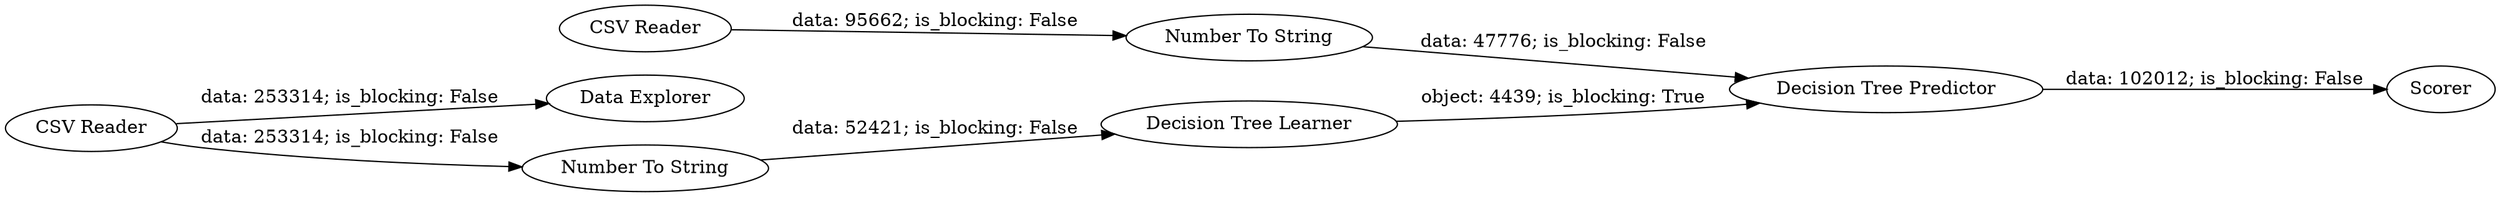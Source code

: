 digraph {
	"5868588120956331015_9" [label="Decision Tree Learner"]
	"5868588120956331015_11" [label=Scorer]
	"5868588120956331015_1" [label="CSV Reader"]
	"5868588120956331015_2" [label="CSV Reader"]
	"5868588120956331015_3" [label="Data Explorer"]
	"5868588120956331015_6" [label="Number To String"]
	"5868588120956331015_12" [label="Number To String"]
	"5868588120956331015_10" [label="Decision Tree Predictor"]
	"5868588120956331015_9" -> "5868588120956331015_10" [label="object: 4439; is_blocking: True"]
	"5868588120956331015_10" -> "5868588120956331015_11" [label="data: 102012; is_blocking: False"]
	"5868588120956331015_2" -> "5868588120956331015_3" [label="data: 253314; is_blocking: False"]
	"5868588120956331015_6" -> "5868588120956331015_9" [label="data: 52421; is_blocking: False"]
	"5868588120956331015_12" -> "5868588120956331015_10" [label="data: 47776; is_blocking: False"]
	"5868588120956331015_1" -> "5868588120956331015_12" [label="data: 95662; is_blocking: False"]
	"5868588120956331015_2" -> "5868588120956331015_6" [label="data: 253314; is_blocking: False"]
	rankdir=LR
}
